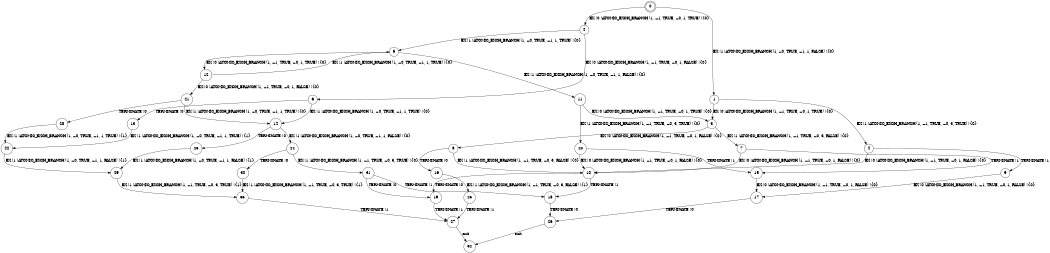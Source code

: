 digraph BCG {
size = "7, 10.5";
center = TRUE;
node [shape = circle];
0 [peripheries = 2];
0 -> 1 [label = "EX !1 !ATOMIC_EXCH_BRANCH (1, +0, TRUE, +1, 1, FALSE) !{0}"];
0 -> 2 [label = "EX !0 !ATOMIC_EXCH_BRANCH (1, +1, TRUE, +0, 1, TRUE) !{0}"];
1 -> 3 [label = "EX !0 !ATOMIC_EXCH_BRANCH (1, +1, TRUE, +0, 1, TRUE) !{0}"];
1 -> 4 [label = "EX !1 !ATOMIC_EXCH_BRANCH (1, +1, TRUE, +0, 3, TRUE) !{0}"];
2 -> 5 [label = "EX !1 !ATOMIC_EXCH_BRANCH (1, +0, TRUE, +1, 1, TRUE) !{0}"];
2 -> 6 [label = "EX !0 !ATOMIC_EXCH_BRANCH (1, +1, TRUE, +0, 1, FALSE) !{0}"];
3 -> 7 [label = "EX !1 !ATOMIC_EXCH_BRANCH (1, +1, TRUE, +0, 3, FALSE) !{0}"];
3 -> 8 [label = "EX !0 !ATOMIC_EXCH_BRANCH (1, +1, TRUE, +0, 1, FALSE) !{0}"];
4 -> 9 [label = "TERMINATE !1"];
4 -> 10 [label = "EX !0 !ATOMIC_EXCH_BRANCH (1, +1, TRUE, +0, 1, FALSE) !{0}"];
5 -> 11 [label = "EX !1 !ATOMIC_EXCH_BRANCH (1, +0, TRUE, +1, 1, FALSE) !{0}"];
5 -> 12 [label = "EX !0 !ATOMIC_EXCH_BRANCH (1, +1, TRUE, +0, 1, TRUE) !{0}"];
6 -> 13 [label = "TERMINATE !0"];
6 -> 14 [label = "EX !1 !ATOMIC_EXCH_BRANCH (1, +0, TRUE, +1, 1, TRUE) !{0}"];
7 -> 15 [label = "TERMINATE !1"];
7 -> 10 [label = "EX !0 !ATOMIC_EXCH_BRANCH (1, +1, TRUE, +0, 1, FALSE) !{0}"];
8 -> 16 [label = "TERMINATE !0"];
8 -> 10 [label = "EX !1 !ATOMIC_EXCH_BRANCH (1, +1, TRUE, +0, 3, FALSE) !{0}"];
9 -> 17 [label = "EX !0 !ATOMIC_EXCH_BRANCH (1, +1, TRUE, +0, 1, FALSE) !{0}"];
10 -> 18 [label = "TERMINATE !1"];
10 -> 19 [label = "TERMINATE !0"];
11 -> 20 [label = "EX !1 !ATOMIC_EXCH_BRANCH (1, +1, TRUE, +0, 3, TRUE) !{0}"];
11 -> 3 [label = "EX !0 !ATOMIC_EXCH_BRANCH (1, +1, TRUE, +0, 1, TRUE) !{0}"];
12 -> 5 [label = "EX !1 !ATOMIC_EXCH_BRANCH (1, +0, TRUE, +1, 1, TRUE) !{0}"];
12 -> 21 [label = "EX !0 !ATOMIC_EXCH_BRANCH (1, +1, TRUE, +0, 1, FALSE) !{0}"];
13 -> 22 [label = "EX !1 !ATOMIC_EXCH_BRANCH (1, +0, TRUE, +1, 1, TRUE) !{1}"];
14 -> 23 [label = "TERMINATE !0"];
14 -> 24 [label = "EX !1 !ATOMIC_EXCH_BRANCH (1, +0, TRUE, +1, 1, FALSE) !{0}"];
15 -> 17 [label = "EX !0 !ATOMIC_EXCH_BRANCH (1, +1, TRUE, +0, 1, FALSE) !{0}"];
16 -> 25 [label = "EX !1 !ATOMIC_EXCH_BRANCH (1, +1, TRUE, +0, 3, FALSE) !{1}"];
17 -> 26 [label = "TERMINATE !0"];
18 -> 26 [label = "TERMINATE !0"];
19 -> 27 [label = "TERMINATE !1"];
20 -> 15 [label = "TERMINATE !1"];
20 -> 10 [label = "EX !0 !ATOMIC_EXCH_BRANCH (1, +1, TRUE, +0, 1, FALSE) !{0}"];
21 -> 28 [label = "TERMINATE !0"];
21 -> 14 [label = "EX !1 !ATOMIC_EXCH_BRANCH (1, +0, TRUE, +1, 1, TRUE) !{0}"];
22 -> 29 [label = "EX !1 !ATOMIC_EXCH_BRANCH (1, +0, TRUE, +1, 1, FALSE) !{1}"];
23 -> 29 [label = "EX !1 !ATOMIC_EXCH_BRANCH (1, +0, TRUE, +1, 1, FALSE) !{1}"];
24 -> 30 [label = "TERMINATE !0"];
24 -> 31 [label = "EX !1 !ATOMIC_EXCH_BRANCH (1, +1, TRUE, +0, 3, TRUE) !{0}"];
25 -> 27 [label = "TERMINATE !1"];
26 -> 32 [label = "exit"];
27 -> 32 [label = "exit"];
28 -> 22 [label = "EX !1 !ATOMIC_EXCH_BRANCH (1, +0, TRUE, +1, 1, TRUE) !{1}"];
29 -> 33 [label = "EX !1 !ATOMIC_EXCH_BRANCH (1, +1, TRUE, +0, 3, TRUE) !{1}"];
30 -> 33 [label = "EX !1 !ATOMIC_EXCH_BRANCH (1, +1, TRUE, +0, 3, TRUE) !{1}"];
31 -> 18 [label = "TERMINATE !1"];
31 -> 19 [label = "TERMINATE !0"];
33 -> 27 [label = "TERMINATE !1"];
}
